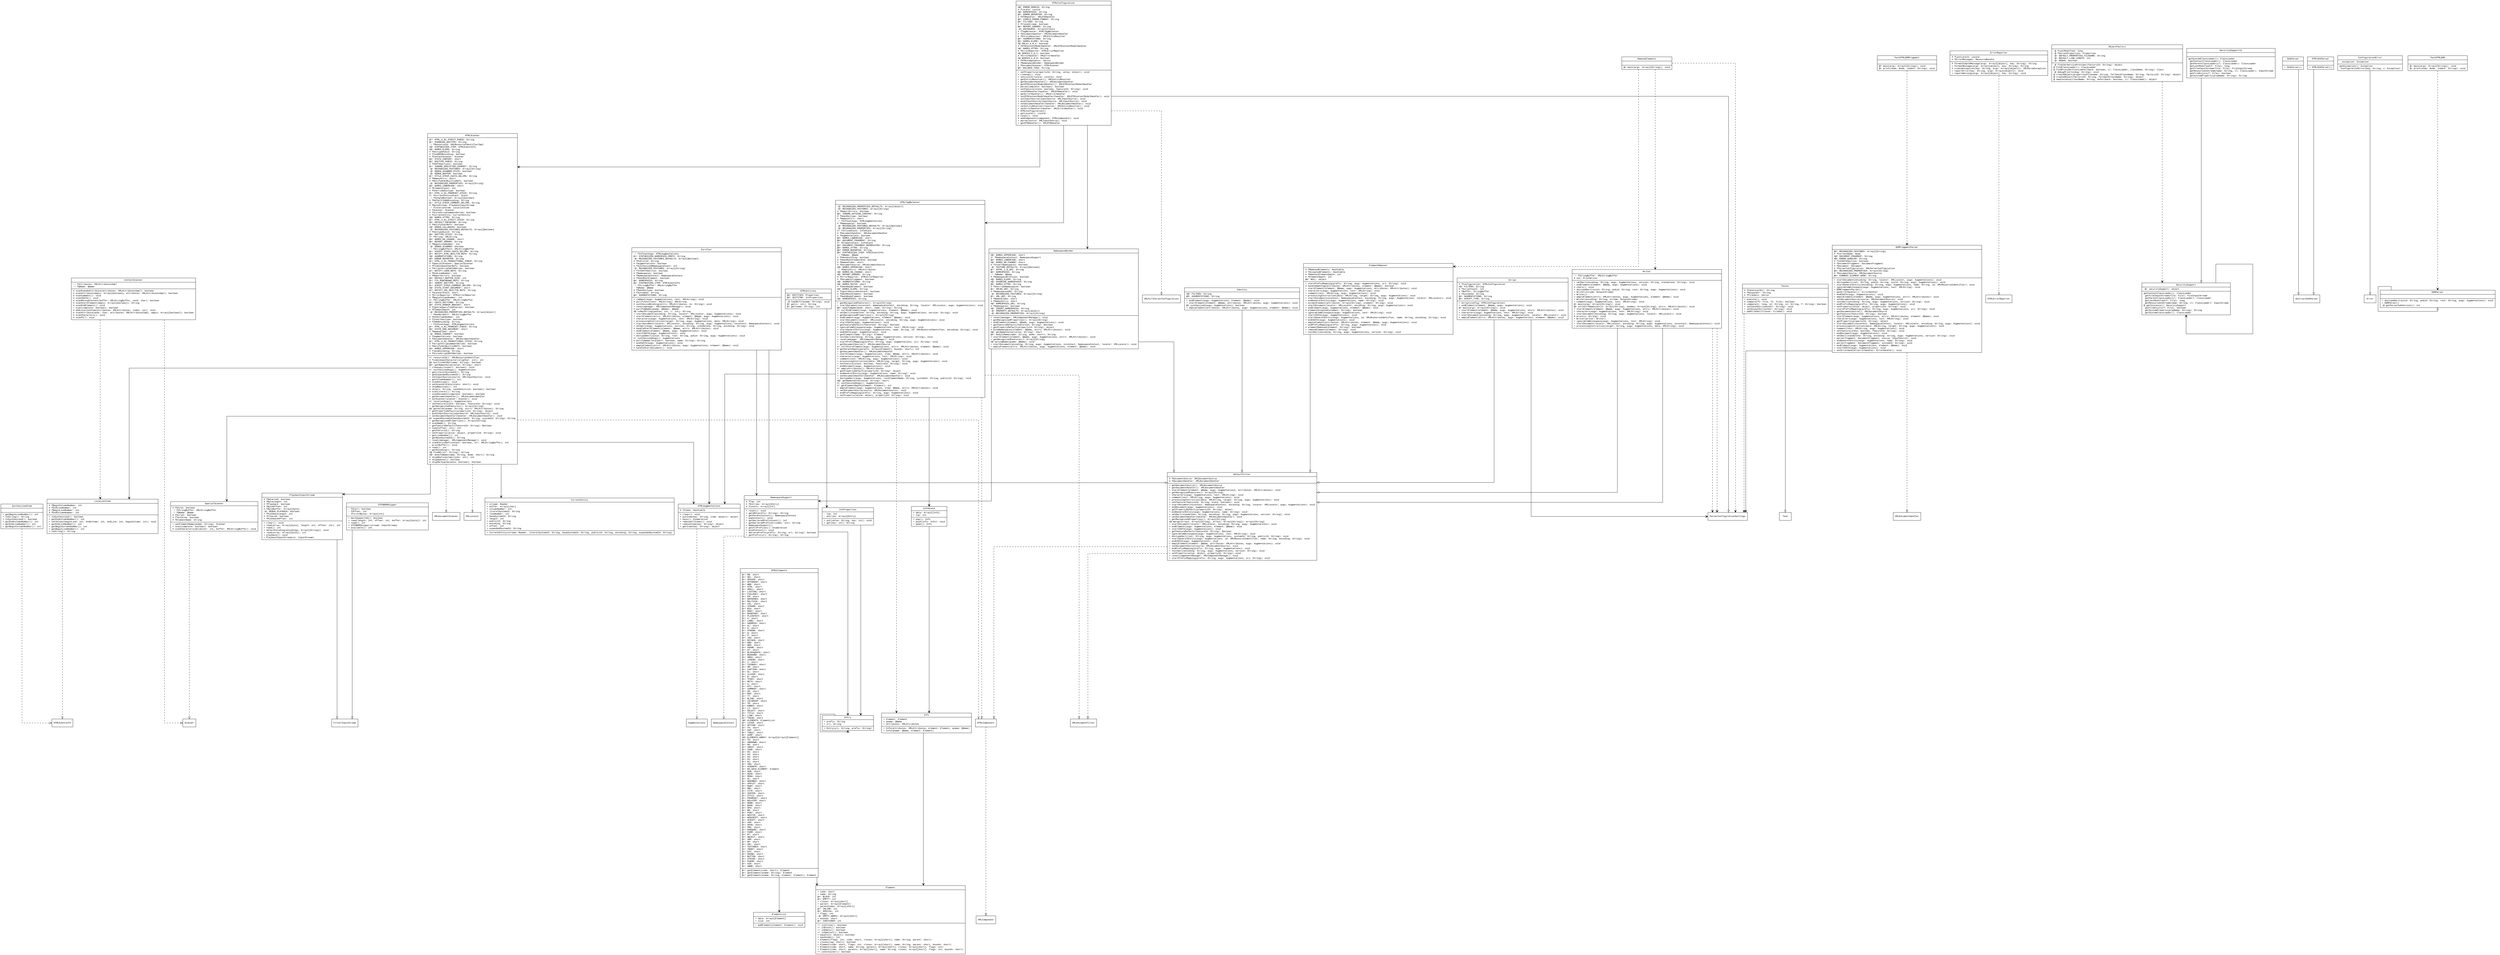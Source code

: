 digraph classes{
fontname = "Courier New"
fontsize = 10
splines=ortho;
node [
fontname = "Courier New"
fontsize = 10
shape = "record"
]
edge [
fontname = "Courier New"
fontsize = 10
]
CurrentEntity [
label = "{CurrentEntity|+ stream: Reader\l+ buffer: Array1[char]\l+ columnNumber: int\l+ literalSystemId: String\l+ lineNumber: int\l+ baseSystemId: String\l+ length: int\l+ publicId: String\l+ encoding: String\l+ offset: int\l+ expandedSystemId: String\l|+ CurrentEntity(stream: Reader, literalSystemId: String, baseSystemId: String, publicId: String, encoding: String, expandedSystemId: String)\l}"
]
Entry [
label = "{Entry|+ value: String\l+ key: int\l+ next: Entry\l|+ Entry(value: String, key: int, next: Entry)\l}"
]
RemoveElements [
label = "{RemoveElements||@+ main(argv: Array1[String]): void\l}"
]
Writer [
label = "{Writer|# fPrintChars: boolean\l# fPrinter: PrintWriter\l@+! NOTIFY_CHAR_REFS: String\l@#! AUGMENTATIONS: String\l# fSeenHttpEquiv: boolean\l# fElementDepth: int\l@+! NOTIFY_HTML_BUILTIN_REFS: String\l# fSeenRootElement: boolean\l#@! FILTERS: String\l# fEncoding: String\l# fNormalize: boolean\l|+ Writer()\l# printStartElement(attributes: XMLAttributes, element: QName): void\l# printEntity(name: String): void\l+ startElement(element: QName, augs: Augmentations, attributes: XMLAttributes): void\l+ characters(augs: Augmentations, text: XMLString): void\l+ comment(text: XMLString, augs: Augmentations): void\l-@ printUsage(): void\l+ startDocument(nscontext: NamespaceContext, encoding: String, locator: XMLLocator, augs: Augmentations): void\l@+ main(argv: Array1[String]): void\l+ Writer(writer: Writer, encoding: String)\l+ endGeneralEntity(augs: Augmentations, name: String): void\l# printEndElement(element: QName): void\l+ endElement(augs: Augmentations, element: QName): void\l+ startDocument(locator: XMLLocator, encoding: String, augs: Augmentations): void\l# printAttributeValue(text: String): void\l+ startGeneralEntity(augs: Augmentations, id: XMLResourceIdentifier, name: String, encoding: String): void\l+ emptyElement(element: QName, attributes: XMLAttributes, augs: Augmentations): void\l+ Writer(outputStream: OutputStream, encoding: String)\l# printCharacters(text: XMLString, normalize: boolean): void\l}"
]
DefaultFilter [
label = "{DefaultFilter|# fDocumentSource: XMLDocumentSource\l# fDocumentHandler: XMLDocumentHandler\l|+ getDocumentSource(): XMLDocumentSource\l+ getDocumentHandler(): XMLDocumentHandler\l+ startElement(element: QName, augs: Augmentations, attributes: XMLAttributes): void\l+ getRecognizedFeatures(): Array1[String]\l+ characters(augs: Augmentations, text: XMLString): void\l+ comment(text: XMLString, augs: Augmentations): void\l+ processingInstruction(data: XMLString, target: String, augs: Augmentations): void\l+ setFeature(featureId: String, state: boolean): void\l+ startDocument(nscontext: NamespaceContext, encoding: String, locator: XMLLocator, augs: Augmentations): void\l+ endDocument(augs: Augmentations): void\l+ getPropertyDefault(propertyId: String): object\l+ endGeneralEntity(augs: Augmentations, name: String): void\l+ xmlDecl(standalone: String, encoding: String, augs: Augmentations, version: String): void\l+ setDocumentHandler(handler: XMLDocumentHandler): void\l+ getRecognizedProperties(): Array1[String]\l#@ merge(array2: Array1[String], array1: Array1[String]): Array1[String]\l+ startDocument(locator: XMLLocator, encoding: String, augs: Augmentations): void\l+ endElement(augs: Augmentations, element: QName): void\l+ startCDATA(augs: Augmentations): void\l+ getFeatureDefault(featureId: String): Boolean\l+ ignorableWhitespace(augs: Augmentations, text: XMLString): void\l+ doctypeDecl(root: String, augs: Augmentations, systemId: String, publicId: String): void\l+ startGeneralEntity(augs: Augmentations, id: XMLResourceIdentifier, name: String, encoding: String): void\l+ endCDATA(augs: Augmentations): void\l+ emptyElement(element: QName, attributes: XMLAttributes, augs: Augmentations): void\l+ setDocumentSource(source: XMLDocumentSource): void\l+ endPrefixMapping(prefix: String, augs: Augmentations): void\l+ textDecl(encoding: String, augs: Augmentations, version: String): void\l+ setProperty(value: object, propertyId: String): void\l+ reset(componentManager: XMLComponentManager): void\l+ startPrefixMapping(prefix: String, augs: Augmentations, uri: String): void\l}"
]
ErrorReporter [
label = "{ErrorReporter|# fLastLocale: Locale\l# fErrorMessages: ResourceBundle\l|# formatSimpleMessage(args: Array1[object], key: String): String\l+ formatMessage(args: Array1[object], key: String): String\l# createException(key: String, args: Array1[object]): XMLParseException\l+ reportError(key: String, args: Array1[object]): void\l+ reportWarning(args: Array1[object], key: String): void\l}"
]
HTMLTagBalancer [
label = "{HTMLTagBalancer|-@! RECOGNIZED_PROPERTIES_DEFAULTS: Array1[object]\l-@! RECOGNIZED_FEATURES: Array1[String]\l# fReportErrors: boolean\l@#! IGNORE_OUTSIDE_CONTENT: String\l# fSeenDoctype: boolean\l# fNamesAttrs: short\l-! fInfosetAugs: HTMLAugmentations\l# fNamespaces: boolean\l-@! RECOGNIZED_FEATURES_DEFAULTS: Array1[Boolean]\l-@! RECOGNIZED_PROPERTIES: Array1[String]\l#! fInlineStack: InfoStack\l# fDocumentHandler: XMLDocumentHandler\l# fAugmentations: boolean\l@#! NAMES_LOWERCASE: short\l@#! DOCUMENT_FRAGMENT: String\l#! fElementStack: InfoStack\l@#! DOCUMENT_FRAGMENT_DEPRECATED: String\l@#! NAMES_ATTRS: String\l@#! ERROR_REPORTER: String\l@#! SYNTHESIZED_ITEM: HTMLEventInfo\l-! fQName: QName\l# fSeenAnything: boolean\l# fSeenRootElementEnd: boolean\l# fNamesElems: short\l# fDocumentSource: XMLDocumentSource\l#@! NAMES_UPPERCASE: short\l-! fEmptyAttrs: XMLAttributes\l#@! NAMES_NO_CHANGE: short\l#@! REPORT_ERRORS: String\l# fErrorReporter: HTMLErrorReporter\l# fDocumentFragment: boolean\l#@! AUGMENTATIONS: String\l#@! NAMES_MATCH: short\l# fSeenHeadElement: boolean\l#@! NAMES_ELEMS: String\l# fIgnoreOutsideContent: boolean\l# fSeenRootElement: boolean\l# fSeenBodyElement: boolean\l#@! NAMESPACES: String\l|+ getRecognizedFeatures(): Array1[String]\l+ startDocument(nscontext: NamespaceContext, encoding: String, locator: XMLLocator, augs: Augmentations): void\l@#! modifyName(mode: short, name: String): String\l#! callEndElement(augs: Augmentations, element: QName): void\l+ xmlDecl(standalone: String, encoding: String, augs: Augmentations, version: String): void\l+ getRecognizedProperties(): Array1[String]\l+ endElement(augs: Augmentations, element: QName): void\l+ startDocument(locator: XMLLocator, encoding: String, augs: Augmentations): void\l+ startCDATA(augs: Augmentations): void\l+ getFeatureDefault(featureId: String): Boolean\l+ ignorableWhitespace(augs: Augmentations, text: XMLString): void\l+ startGeneralEntity(augs: Augmentations, name: String, id: XMLResourceIdentifier, encoding: String): void\l+ endCDATA(augs: Augmentations): void\l# getElement(name: String): Element\l+ textDecl(encoding: String, augs: Augmentations, version: String): void\l+ reset(manager: XMLComponentManager): void\l+ startPrefixMapping(prefix: String, augs: Augmentations, uri: String): void\l+ getDocumentSource(): XMLDocumentSource\l#! callStartElement(augs: Augmentations, attrs: XMLAttributes, element: QName): void\l# getParentDepth(parents: Array1[Element], bounds: short): int\l+ getDocumentHandler(): XMLDocumentHandler\l+ startElement(augs: Augmentations, elem: QName, attrs: XMLAttributes): void\l+ characters(augs: Augmentations, text: XMLString): void\l+ comment(text: XMLString, augs: Augmentations): void\l+ processingInstruction(data: XMLString, target: String, augs: Augmentations): void\l+ setFeature(state: boolean, featureId: String): void\l+ endDocument(augs: Augmentations): void\l#! emptyAttributes(): XMLAttributes\l+ getPropertyDefault(propertyId: String): object\l+ endGeneralEntity(augs: Augmentations, name: String): void\l+ setDocumentHandler(handler: XMLDocumentHandler): void\l+ doctypeDecl(augs: Augmentations, rootElementName: String, systemId: String, publicId: String): void\l#@! getNamesValue(value: String): short\l#! synthesizedAugs(): Augmentations\l#! getElementDepth(element: Element): int\l+ emptyElement(augs: Augmentations, elem: QName, attrs: XMLAttributes): void\l+ setDocumentSource(source: XMLDocumentSource): void\l+ endPrefixMapping(prefix: String, augs: Augmentations): void\l+ setProperty(value: object, propertyId: String): void\l}"
]
ObjectFactory [
label = "{ObjectFactory|-@ fLastModified: long\l-@ fXercesProperties: Properties\l-@! DEFAULT_PROPERTIES_FILENAME: String\l-@! DEFAULT_LINE_LENGTH: int\l-@! DEBUG: boolean\l|-@ findJarServiceProvider(factoryId: String): object\l@ findClassLoader(): ClassLoader\l@ findProviderClass(doFallback: boolean, cl: ClassLoader, className: String): Class\l-@ debugPrintln(msg: String): void\l@ createObject(propertiesFilename: String, fallbackClassName: String, factoryId: String): object\l@ createObject(factoryId: String, fallbackClassName: String): object\l@ newInstance(className: String, doFallback: boolean, cl: ClassLoader): object\l}"
]
SAXParser [
label = "{SAXParser||+ SAXParser()\l}"
]
SecuritySupport12 [
label = "{SecuritySupport12|| getSystemClassLoader(): ClassLoader\l getContextClassLoader(): ClassLoader\l getParentClassLoader(cl: ClassLoader): ClassLoader\l getLastModified(f: File): long\l getFileInputStream(file: File): FileInputStream\l getResourceAsStream(name: String, cl: ClassLoader): InputStream\l getFileExists(f: File): boolean\l getSystemProperty(propName: String): String\l}"
]
Identity [
label = "{Identity|#@! FILTERS: String\l@#! AUGMENTATIONS: String\l|+ endElement(augs: Augmentations, element: QName): void\l+ startElement(element: QName, attributes: XMLAttributes, augs: Augmentations): void\l@# synthesized(augs: Augmentations): boolean\l+ emptyElement(attributes: XMLAttributes, augs: Augmentations, element: QName): void\l}"
]
NamespaceSupport [
label = "{NamespaceSupport|# fTop: int\l# fEntries: Array1[Entry]\l# fLevels: Array1[int]\l|+ reset(): void\l+ getURI(prefix: String): String\l+ getParentContext(): NamespaceContext\l+ popContext(): void\l+ getDeclaredPrefixCount(): int\l+ getDeclaredPrefixAt(index: int): String\l+ NamespaceSupport()\l+ getAllPrefixes(): Enumeration\l+ pushContext(): void\l+ declarePrefix(prefix: String, uri: String): boolean\l+ getPrefix(uri: String): String\l}"
]
InfoStack [
label = "{InfoStack|+ data: Array1[Info]\l+ top: int\l|+ pop(): Info\l+ push(info: Info): void\l+ peek(): Info\l}"
]
NamespaceBinder [
label = "{NamespaceBinder|#@! NAMES_UPPERCASE: short\l#! fNamespaceContext: NamespaceSupport\l@#! NAMES_LOWERCASE: short\l#@! NAMES_NO_CHANGE: short\l# fInsertNamespaces: boolean\l-@! FEATURE_DEFAULTS: Array1[Boolean]\l@+! XHTML_1_0_URI: String\l@#! NAMESPACES: String\l-! fQName: QName\l# fNamespacePrefixes: boolean\l#@! NAMES_ELEMS: String\l#@! OVERRIDE_NAMESPACES: String\l@#! NAMES_ATTRS: String\l# fOverrideNamespaces: boolean\l@+! XMLNS_URI: String\l# fNamespacesURI: String\l-@! RECOGNIZED_FEATURES: Array1[String]\l@+! XML_URI: String\l# fNamesElems: short\l# fNamesAttrs: short\l#@! NAMESPACES_URI: String\l# fNamespaces: boolean\l#@! INSERT_NAMESPACES: String\l-@! PROPERTY_DEFAULTS: Array1[object]\l-@! RECOGNIZED_PROPERTIES: Array1[String]\l|+ reset(manager: XMLComponentManager): void\l+ getRecognizedProperties(): Array1[String]\l+ endElement(element: QName, augs: Augmentations): void\l+ getFeatureDefault(featureId: String): Boolean\l+ getPropertyDefault(propertyId: String): object\l# bindNamespaces(element: QName, attrs: XMLAttributes): void\l#@! getNamesValue(value: String): short\l@#! modifyName(name: String, mode: short): String\l+ startElement(element: QName, augs: Augmentations, attrs: XMLAttributes): void\l+ getRecognizedFeatures(): Array1[String]\l#@ splitQName(qname: QName): void\l+ startDocument(encoding: String, augs: Augmentations, nscontext: NamespaceContext, locator: XMLLocator): void\l+ emptyElement(attrs: XMLAttributes, augs: Augmentations, element: QName): void\l}"
]
PlaybackInputStream [
label = "{PlaybackInputStream|# fDetected: boolean\l# fByteLength: int\l# fPlayback: boolean\l# fByteOffset: int\l# fByteBuffer: Array1[byte]\l-@! DEBUG_PLAYBACK: boolean\l+ fPushbackLength: int\l# fCleared: boolean\l+ fPushbackOffset: int\l|+ clear(): void\l+ read(array: Array1[byte], length: int, offset: int): int\l+ read(): int\l+ detectEncoding(encodings: Array1[String]): void\l+ read(array: Array1[byte]): int\l+ playback(): void\l+ PlaybackInputStream(in: InputStream)\l}"
]
Entry [
label = "{Entry|+ prefix: String\l+ uri: String\l|+ Entry(uri: String, prefix: String)\l}"
]
ConfigurationError [
label = "{ConfigurationError|- exception: Exception\l| getException(): Exception\l ConfigurationError(msg: String, x: Exception)\l}"
]
Info [
label = "{Info|+ element: Element\l+ qname: QName\l+ attributes: XMLAttributes\l|+ Info(attributes: XMLAttributes, element: Element, qname: QName)\l+ Info(qname: QName, element: Element)\l}"
]
DOMFragmentParser [
label = "{DOMFragmentParser|@#! RECOGNIZED_FEATURES: Array1[String]\l# fCurrentNode: Node\l#@! DOCUMENT_FRAGMENT: String\l#@! ERROR_HANDLER: String\l# fInCDATASection: boolean\l# fDocumentFragment: DocumentFragment\l# fDocument: Document\l# fParserConfiguration: XMLParserConfiguration\l@#! RECOGNIZED_PROPERTIES: Array1[String]\l# fDocumentSource: XMLDocumentSource\l@#! CURRENT_ELEMENT_NODE: String\l|+ startDocument(encoding: String, locator: XMLLocator, augs: Augmentations): void\l+ doctypeDecl(root: String, pubid: String, sysid: String, augs: Augmentations): void\l+ startGeneralEntity(encoding: String, augs: Augmentations, name: String, id: XMLResourceIdentifier): void\l+ ignorableWhitespace(augs: Augmentations, text: XMLString): void\l+ DOMFragmentParser()\l+ getErrorHandler(): ErrorHandler\l+ endCDATA(augs: Augmentations): void\l+ emptyElement(element: QName, augs: Augmentations, attrs: XMLAttributes): void\l+ setDocumentSource(source: XMLDocumentSource): void\l+ textDecl(encoding: String, augs: Augmentations, version: String): void\l+ endPrefixMapping(prefix: String, augs: Augmentations): void\l+ setProperty(value: object, propertyId: String): void\l+ startPrefixMapping(prefix: String, augs: Augmentations, uri: String): void\l+ getDocumentSource(): XMLDocumentSource\l+ getFeature(featureId: String): boolean\l+ startElement(augs: Augmentations, attrs: XMLAttributes, element: QName): void\l+ characters(augs: Augmentations, text: XMLString): void\l+ getProperty(propertyId: String): object\l+ startDocument(nscontext: NamespaceContext, locator: XMLLocator, encoding: String, augs: Augmentations): void\l+ processingInstruction(data: XMLString, target: String, augs: Augmentations): void\l+ comment(text: XMLString, augs: Augmentations): void\l+ setFeature(state: boolean, featureId: String): void\l+ endDocument(augs: Augmentations): void\l+ xmlDecl(standalone: String, encoding: String, augs: Augmentations, version: String): void\l+ parse(fragment: DocumentFragment, source: InputSource): void\l+ endGeneralEntity(augs: Augmentations, name: String): void\l+ parse(fragment: DocumentFragment, systemId: String): void\l+ endElement(augs: Augmentations, element: QName): void\l+ startCDATA(augs: Augmentations): void\l+ setErrorHandler(errorHandler: ErrorHandler): void\l}"
]
HTMLSAXParser [
label = "{HTMLSAXParser||+ HTMLSAXParser()\l}"
]
SynthesizedItem [
label = "{SynthesizedItem||+ getBeginLineNumber(): int\l+ toString(): String\l+ isSynthesized(): boolean\l+ getEndColumnNumber(): int\l+ getEndLineNumber(): int\l+ getBeginColumnNumber(): int\l}"
]
HTMLElements [
label = "{HTMLElements|@+! RB: short\l@+! DEL: short\l@+! SPACER: short\l@+! OPTGROUP: short\l@+! WBR: short\l@+! HTML: short\l@+! SMALL: short\l@+! LISTING: short\l@+! FIELDSET: short\l@+! EM: short\l@+! NOFRAMES: short\l@+! MULTICOL: short\l@+! COL: short\l@+! IFRAME: short\l@+! BIG: short\l@+! BODY: short\l@+! BASEFONT: short\l@+! PLAINTEXT: short\l@+! U: short\l@+! LABEL: short\l@+! ADDRESS: short\l@+! UL: short\l@+! S: short\l@+! STRONG: short\l@+! Q: short\l@+! P: short\l@+! INS: short\l@+! KEYGEN: short\l@+! KBD: short\l@+! BDO: short\l@+! FRAME: short\l@+! DT: short\l@+! BLOCKQUOTE: short\l@+! BGSOUND: short\l@+! AREA: short\l@+! LEGEND: short\l@+! I: short\l@+! ISINDEX: short\l@+! HR: short\l@+! CAPTION: short\l@+! DL: short\l@+! ILAYER: short\l@+! B: short\l@+! TFOOT: short\l@+! META: short\l@+! A: short\l@+! RTC: short\l@+! COMMENT: short\l@+! DD: short\l@+! MAP: short\l@+! TT: short\l@+! BLINK: short\l@+! COLGROUP: short\l@+! TR: short\l@+! EMBED: short\l@+! LI: short\l@+! SELECT: short\l@+! TITLE: short\l@+! LINK: short\l@+! THEAD: short\l#@! ELEMENTS: ElementList\l@+! LAYER: short\l@+! OPTION: short\l@+! TH: short\l@+! SUP: short\l@+! TABLE: short\l@+! SAMP: short\l#@! ELEMENTS_ARRAY: Array2[Array1[Element]]\l@+! TD: short\l@+! UNKNOWN: short\l@+! H6: short\l@+! INPUT: short\l@+! CODE: short\l@+! H5: short\l@+! H4: short\l@+! H3: short\l@+! H2: short\l@+! H1: short\l@+! IMG: short\l@+! ACRONYM: short\l@+! NO_SUCH_ELEMENT: Element\l@+! SUB: short\l@+! HEAD: short\l@+! MENU: short\l@+! OL: short\l@+! NOEMBED: short\l@+! APPLET: short\l@+! RUBY: short\l@+! RBC: short\l@+! CITE: short\l@+! CENTER: short\l@+! STYLE: short\l@+! FRAMESET: short\l@+! NOLAYER: short\l@+! NOBR: short\l@+! BASE: short\l@+! DFN: short\l@+! BR: short\l@+! FONT: short\l@+! NEXTID: short\l@+! NOSCRIPT: short\l@+! SCRIPT: short\l@+! VAR: short\l@+! SPAN: short\l@+! PRE: short\l@+! MARQUEE: short\l@+! FORM: short\l@+! RT: short\l@+! OBJECT: short\l@+! XMP: short\l@+! RP: short\l@+! XML: short\l@+! TEXTAREA: short\l@+! TBODY: short\l@+! DIV: short\l@+! SOUND: short\l@+! BUTTON: short\l@+! STRIKE: short\l@+! PARAM: short\l@+! DIR: short\l@+! ABBR: short\l|@+! getElement(code: short): Element\l@+! getElement(ename: String): Element\l@+! getElement(ename: String, element: Element): Element\l}"
]
LocationItem [
label = "{LocationItem|# fBeginColumnNumber: int\l# fEndLineNumber: int\l# fBeginLineNumber: int\l# fEndColumnNumber: int\l|+ isSynthesized(): boolean\l+ getEndColumnNumber(): int\l+ setValues(beginLine: int, endColumn: int, endLine: int, beginColumn: int): void\l+ getEndLineNumber(): int\l+ getBeginColumnNumber(): int\l+ getBeginLineNumber(): int\l+ toString(): String\l}"
]
ElementRemover [
label = "{ElementRemover|# fRemovedElements: Hashtable\l# fAcceptedElements: Hashtable\l# fRemovalElementDepth: int\l# fElementDepth: int\l@#! NULL: object\l|+ startPrefixMapping(prefix: String, augs: Augmentations, uri: String): void\l# handleOpenTag(attributes: XMLAttributes, element: QName): boolean\l+ startElement(element: QName, augs: Augmentations, attributes: XMLAttributes): void\l+ characters(augs: Augmentations, text: XMLString): void\l+ comment(text: XMLString, augs: Augmentations): void\l+ processingInstruction(data: XMLString, target: String, augs: Augmentations): void\l+ startDocument(nscontext: NamespaceContext, encoding: String, augs: Augmentations, locator: XMLLocator): void\l+ endGeneralEntity(augs: Augmentations, name: String): void\l+ acceptElement(attributes: Array1[String], element: String): void\l+ startDocument(locator: XMLLocator, encoding: String, augs: Augmentations): void\l+ endElement(augs: Augmentations, element: QName): void\l# elementAccepted(element: String): boolean\l+ ignorableWhitespace(augs: Augmentations, text: XMLString): void\l+ startCDATA(augs: Augmentations): void\l+ startGeneralEntity(augs: Augmentations, id: XMLResourceIdentifier, name: String, encoding: String): void\l+ endCDATA(augs: Augmentations): void\l+ emptyElement(attributes: XMLAttributes, element: QName, augs: Augmentations): void\l+ endPrefixMapping(prefix: String, augs: Augmentations): void\l# elementRemoved(element: String): boolean\l+ removeElement(element: String): void\l+ textDecl(encoding: String, augs: Augmentations, version: String): void\l}"
]
HTMLAugmentations [
label = "{HTMLAugmentations|# fItems: Hashtable\l|+ clear(): void\l+ putItem(key: String, item: object): object\l+ keys(): Enumeration\l+ removeAllItems(): void\l+ removeItem(key: String): object\l+ getItem(key: String): object\l}"
]
DOMParser [
label = "{DOMParser||+ doctypeDecl(sysid: String, pubid: String, root: String, augs: Augmentations): void\l+ DOMParser()\l-@ getParserSubVersion(): int\l}"
]
HTMLEntities [
label = "{HTMLEntities|@#! ENTITIES: Properties\l@#! SEITITNE: IntProperties\l|-@ load0(filename: String): void\l@+ get(c: int): String\l@+ get(name: String): int\l}"
]
ElementList [
label = "{ElementList|+ data: Array1[Element]\l+ size: int\l|+ addElement(element: Element): void\l}"
]
HTMLConfiguration [
label = "{HTMLConfiguration|#@! ERROR_DOMAIN: String\l# fLocale: Locale\l#@! NAMESPACES: String\l@#! ERROR_REPORTER: String\l# fDTDHandler: XMLDTDHandler\l@#! SIMPLE_ERROR_FORMAT: String\l@#! FILTERS: String\l# fCloseStream: boolean\l@#! REPORT_ERRORS: String\l-@! DOCSOURCE: Array1[Class]\l# fTagBalancer: HTMLTagBalancer\l# fDocumentHandler: XMLDocumentHandler\l# fEntityResolver: XMLEntityResolver\l@#! AUGMENTATIONS: String\l@#! NAMES_ELEMS: String\l#@ XML4J_4_0_x: boolean\l# fDTDContentModelHandler: XMLDTDContentModelHandler\l#@! NAMES_ATTRS: String\l# fErrorReporter: HTMLErrorReporter\l#@ XERCES_2_0_1: boolean\l# fErrorHandler: XMLErrorHandler\l#@ XERCES_2_0_0: boolean\l# fHTMLComponents: Vector\l# fNamespaceBinder: NamespaceBinder\l# fDocumentScanner: HTMLScanner\l@#! BALANCE_TAGS: String\l|+ setProperty(propertyId: String, value: object): void\l+ cleanup(): void\l+ setLocale(locale: Locale): void\l+ getEntityResolver(): XMLEntityResolver\l+ getDocumentHandler(): XMLDocumentHandler\l+ getDTDContentModelHandler(): XMLDTDContentModelHandler\l+ parse(complete: boolean): boolean\l+ setFeature(state: boolean, featureId: String): void\l+ setDTDHandler(handler: XMLDTDHandler): void\l+ getErrorHandler(): XMLErrorHandler\l+ setDTDContentModelHandler(handler: XMLDTDContentModelHandler): void\l+ setInputSource(inputSource: XMLInputSource): void\l+ pushInputSource(inputSource: XMLInputSource): void\l+ setDocumentHandler(handler: XMLDocumentHandler): void\l+ setEntityResolver(resolver: XMLEntityResolver): void\l+ setErrorHandler(handler: XMLErrorHandler): void\l+ HTMLConfiguration()\l+ getLocale(): Locale\l# reset(): void\l# addComponent(component: HTMLComponent): void\l+ parse(source: XMLInputSource): void\l+ getDTDHandler(): XMLDTDHandler\l}"
]
UTF8BOMSkipper [
label = "{UTF8BOMSkipper|- fStart: boolean\l- fOffset: int\l- fFirst3Bytes: Array1[int]\l|+ markSupported(): boolean\l+ read(length: int, offset: int, buffer: Array1[byte]): int\l+ read(): int\l+ UTF8BOMSkipper(stream: InputStream)\l+ available(): int\l}"
]
Element [
label = "{Element|+ code: short\l+ name: String\l@+! BLOCK: int\l@+! EMPTY: int\l+ closes: Array1[short]\l+ parent: Array1[Element]\l+ parentCodes: Array1[short]\l@+! INLINE: int\l@+! SPECIAL: int\l+ flags: int\l-@! EMPTY_ARRAY: Array1[short]\l+ bounds: short\l@+! CONTAINER: int\l|+! isInline(): boolean\l+! isBlock(): boolean\l+! isEmpty(): boolean\l+! isSpecial(): boolean\l+ equals(o: object): boolean\l+ hashCode(): int\l+ Element(flags: int, code: short, closes: Array1[short], name: String, parent: short)\l+ closes(tag: short): boolean\l+ Element(code: short, flags: int, closes: Array1[short], name: String, parent: short, bounds: short)\l+ Element(code: short, name: String, parents: Array1[short], closes: Array1[short], flags: int)\l+ Element(code: short, parents: Array1[short], name: String, closes: Array1[short], flags: int, bounds: short)\l+! isContainer(): boolean\l}"
]
TestHTMLDOMFragment [
label = "{TestHTMLDOMFragment||@+ main(argv: Array1[String]): void\l@+ print(node: Node, indent: String): void\l}"
]
SecuritySupport [
label = "{SecuritySupport|-@! securitySupport: object\l| getContextClassLoader(): ClassLoader\l getFileInputStream(file: File): FileInputStream\l getParentClassLoader(cl: ClassLoader): ClassLoader\l getLastModified(f: File): long\l getResourceAsStream(name: String, cl: ClassLoader): InputStream\l@ getInstance(): SecuritySupport\l getFileExists(f: File): boolean\l getSystemProperty(propName: String): String\l getSystemClassLoader(): ClassLoader\l}"
]
Writer [
label = "{Writer|-! fStringBuffer: XMLStringBuffer\l# out: PrintWriter\l|+ xmlDecl(encoding: String, augs: Augmentations, version: String, standalone: String): void\l+ endElement(element: QName, augs: Augmentations): void\l# chars(): void\l+ doctypeDecl(sysid: String, pubid: String, root: String, augs: Augmentations): void\l+ Writer(stream: OutputStream)\l+ Writer()\l+ emptyElement(attrs: XMLAttributes, augs: Augmentations, element: QName): void\l+ Writer(encoding: String, stream: OutputStream)\l+ comment(augs: Augmentations, text: XMLString): void\l@+ main(argv: Array1[String]): void\l@# sortAttrNames(auris: Array1[String], anames: Array1[String], attrs: XMLAttributes): void\l+ startElement(element: QName, augs: Augmentations, attrs: XMLAttributes): void\l+ characters(augs: Augmentations, text: XMLString): void\l+ startDocument(encoding: String, augs: Augmentations, locator: XMLLocator): void\l# print(s: String): void\l+ Writer(writer: Writer)\l+ ignorableWhitespace(augs: Augmentations, text: XMLString): void\l+ startDocument(locator: XMLLocator, encoding: String, augs: Augmentations, nscontext: NamespaceContext): void\l+ processingInstruction(target: String, augs: Augmentations, data: XMLString): void\l}"
]
Script [
label = "{Script|# fConfiguration: HTMLConfiguration\l#@! FILTERS: String\l# fScriptCount: int\l# fBuffer: StringBuffer\l# fSystemId: String\l@#! AUGMENTATIONS: String\l@#! SCRIPT_TYPE: String\l|+ Script(config: HTMLConfiguration)\l+ endElement(element: QName, augs: Augmentations): void\l@+ main(argv: Array1[String]): void\l+ startElement(element: QName, augs: Augmentations, attrs: XMLAttributes): void\l+ characters(augs: Augmentations, text: XMLString): void\l+ startDocument(encoding: String, augs: Augmentations, locator: XMLLocator): void\l+ emptyElement(attrs: XMLAttributes, augs: Augmentations, element: QName): void\l}"
]
HTMLScanner [
label = "{HTMLScanner|@+! HTML_4_01_STRICT_PUBID: String\l@+! OVERRIDE_DOCTYPE: String\l-! fResourceId: XMLResourceIdentifierImpl\l#@! SYNTHESIZED_ITEM: HTMLEventInfo\l#@! NAMES_ELEMS: String\l# fDoctypePubid: String\l# fIso8859Encoding: boolean\l# fContentScanner: Scanner\l@#! STATE_CONTENT: short\l@#! DOCTYPE_PUBID: String\l# fCDATASections: boolean\l@+! IGNORE_SPECIFIED_CHARSET: String\l-@! RECOGNIZED_FEATURES: Array1[String]\l-@! DEBUG_SCANNER_STATE: boolean\l-@! DEBUG_BUFFER: boolean\l@+! STYLE_STRIP_CDATA_DELIMS: String\l# fNamesAttrs: short\l# fNotifyHtmlBuiltinRefs: boolean\l-@! RECOGNIZED_PROPERTIES: Array1[String]\l@#! NAMES_LOWERCASE: short\l# fElementCount: int\l# fOverrideDoctype: boolean\l@+! HTML_4_01_FRAMESET_SYSID: String\l#! fCurrentEntityStack: Stack\l-! fSingleBoolean: Array1[boolean]\l# fDefaultIANAEncoding: String\l@+! STYLE_STRIP_COMMENT_DELIMS: String\l# fByteStream: PlaybackInputStream\l-! fLocationItem: LocationItem\l# fScanner: Scanner\l# fStyleStripCommentDelims: boolean\l# fCurrentEntity: CurrentEntity\l#@! NAMES_ATTRS: String\l@+! HTML_4_01_STRICT_SYSID: String\l@#! DEFAULT_ENCODING: String\l# fNotifyCharRefs: boolean\l#@! DEBUG_CALLBACKS: boolean\l-@! RECOGNIZED_FEATURES_DEFAULTS: Array1[Boolean]\l# fDoctypeSysid: String\l@#! DOCTYPE_SYSID: String\l#! fString: XMLString\l@#! NAMES_NO_CHANGE: short\l@#! REPORT_ERRORS: String\l# fBeginLineNumber: int\l-@! DEBUG_SCANNER: boolean\l-! fStringBuffer2: XMLStringBuffer\l@+! SCRIPT_STRIP_CDATA_DELIMS: String\l@+! NOTIFY_HTML_BUILTIN_REFS: String\l#@! AUGMENTATIONS: String\l@#! ERROR_REPORTER: String\l@+! HTML_4_01_TRANSITIONAL_PUBID: String\l# fSpecialScanner: SpecialScanner\l# fFixWindowsCharRefs: boolean\l# fScriptStripCDATADelims: boolean\l@+! NOTIFY_CHAR_REFS: String\l# fEndLineNumber: int\l# fReportErrors: boolean\l@#! DEFAULT_BUFFER_SIZE: int\l@+! FIX_MSWINDOWS_REFS: String\l@+! INSERT_DOCTYPE: String\l@+! SCRIPT_STRIP_COMMENT_DELIMS: String\l#@! STATE_START_DOCUMENT: short\l@+! NOTIFY_XML_BUILTIN_REFS: String\l# fScannerState: short\l# fErrorReporter: HTMLErrorReporter\l# fBeginColumnNumber: int\l#! fStringBuffer: XMLStringBuffer\l@+! CDATA_SECTIONS: String\l@#! STATE_MARKUP_BRACKET: short\l# fIgnoreSpecifiedCharset: boolean\l# fElementDepth: int\l-@! RECOGNIZED_PROPERTIES_DEFAULTS: Array1[object]\l-! fNonNormAttr: XMLStringBuffer\l# fEndColumnNumber: int\l# fInsertDoctype: boolean\l# fIANAEncoding: String\l-! fInfosetAugs: HTMLAugmentations\l@+! HTML_4_01_FRAMESET_PUBID: String\l@#! STATE_END_DOCUMENT: short\l# fNamesElems: short\l-@! DEBUG_CHARSET: boolean\l# fAugmentations: boolean\l# fDocumentHandler: XMLDocumentHandler\l@+! HTML_4_01_TRANSITIONAL_SYSID: String\l# fScriptStripCommentDelims: boolean\l# fNotifyXmlBuiltinRefs: boolean\l@#! NAMES_UPPERCASE: short\l# fJavaEncoding: String\l# fStyleStripCDATADelims: boolean\l|#! resourceId(): XMLResourceIdentifier\l# fixWindowsCharacter(origChar: int): int\l@# builtinXmlRef(name: String): boolean\l@#! getNamesValue(value: String): short\l+ cleanup(closeall: boolean): void\l#! synthesizedAugs(): Augmentations\l+ getLiteralSystemId(): String\l+ getExpandedSystemId(): String\l+ setInputSource(source: XMLInputSource): void\l+ getColumnNumber(): int\l# scanDoctype(): void\l# setScannerState(state: short): void\l# skipNewlines(): int\l# skip(s: String, caseSensitive: boolean): boolean\l# scanLiteral(): String\l+ scanDocument(complete: boolean): boolean\l+ getDocumentHandler(): XMLDocumentHandler\l# setScanner(scanner: Scanner): void\l#! locationAugs(): Augmentations\l+ setFeature(state: boolean, featureId: String): void\l+ getRecognizedFeatures(): Array1[String]\l@# getValue(aname: String, attrs: XMLAttributes): String\l+ getPropertyDefault(propertyId: String): object\l+ pushInputSource(inputSource: XMLInputSource): void\l+ setDocumentHandler(handler: XMLDocumentHandler): void\l@+ expandSystemId(baseSystemId: String, systemId: String): String\l+ getRecognizedProperties(): Array1[String]\l# scanName(): String\l+ getFeatureDefault(featureId: String): Boolean\l# load(offset: int): int\l+ getPublicId(): String\l+ setProperty(value: object, propertyId: String): void\l+ getLineNumber(): int\l+ getBaseSystemId(): String\l+ reset(manager: XMLComponentManager): void\l# scanEntityRef(content: boolean, str: XMLStringBuffer): int\l- printBuffer(): void\l# read(): int\l+ getEncoding(): String\l#@ fixURI(str: String): String\l#@! modifyName(name: String, mode: short): String\l# skipNewlines(maxlines: int): int\l# skipSpaces(): boolean\l# skipMarkup(balance: boolean): boolean\l}"
]
Tester [
label = "{Tester|# fCanonicalDir: String\l# fOutputDir: String\l# fFileSets: Vector\l|+ execute(): void\l# compare(f2: File, f1: File): boolean\l# compare(n: long, s2: String, s1: String, f: String): boolean\l+ setCanonDir(canondir: String): void\l+ setOutputDir(outdir: String): void\l+ addFileSet(fileset: FileSet): void\l}"
]
IntProperties [
label = "{IntProperties|- top: int\l- entries: Array1[Entry]\l|+ put(value: String, key: int): void\l+ get(key: int): String\l}"
]
Purifier [
label = "{Purifier|-! fInfosetAugs: HTMLAugmentations\l@+! SYNTHESIZED_NAMESPACE_PREFX: String\l-@! RECOGNIZED_FEATURES_DEFAULTS: Array1[Boolean]\l# fPublicId: String\l# fAugmentations: boolean\l# fSynthesizedNamespaceCount: int\l-@! RECOGNIZED_FEATURES: Array1[String]\l# fInCDATASection: boolean\l# fNamespaces: boolean\l# fNamespaceContext: NamespaceContext\l# fSeenRootElement: boolean\l@#! NAMESPACES: String\l@#! SYNTHESIZED_ITEM: HTMLEventInfo\l-! fStringBuffer: XMLStringBuffer\l- fQName: QName\l# fSeenDoctype: boolean\l# fSystemId: String\l@#! AUGMENTATIONS: String\l|+ comment(augs: Augmentations, text: XMLString): void\l# purifyText(text: XMLString): XMLString\l# synthesizeBinding(attrs: XMLAttributes, ns: String): void\l+ reset(manager: XMLComponentManager): void\l# purifyQName(qname: QName): QName\l#@ toHexString(padlen: int, c: int): String\l+ startDocument(encoding: String, locator: XMLLocator, augs: Augmentations): void\l+ startElement(attrs: XMLAttributes, element: QName, augs: Augmentations): void\l+ characters(augs: Augmentations, text: XMLString): void\l+ processingInstruction(target: String, augs: Augmentations, data: XMLString): void\l+ startDocument(locator: XMLLocator, encoding: String, augs: Augmentations, nscontext: NamespaceContext): void\l+ xmlDecl(augs: Augmentations, version: String, standalone: String, encoding: String): void\l# handleStartElement(element: QName, attrs: XMLAttributes): void\l+ endElement(element: QName, augs: Augmentations): void\l+ startCDATA(augs: Augmentations): void\l+ doctypeDecl(sysid: String, root: String, pubid: String, augs: Augmentations): void\l#! synthesizedAugs(): Augmentations\l# purifyName(localpart: boolean, name: String): String\l+ endCDATA(augs: Augmentations): void\l+ emptyElement(attrs: XMLAttributes, augs: Augmentations, element: QName): void\l# handleStartDocument(): void\l}"
]
TestHTMLDOM [
label = "{TestHTMLDOM||@+ main(argv: Array1[String]): void\l@+ print(node: Node, indent: String): void\l}"
]
ContentScanner [
label = "{ContentScanner|-! fAttributes: XMLAttributesImpl\l-! fQName: QName\l|# scanPseudoAttribute(attributes: XMLAttributesImpl): boolean\l# scanAttribute(empty: Array1[boolean], attributes: XMLAttributesImpl): boolean\l# scanComment(): void\l# scanCDATA(): void\l# scanMarkupContent(buffer: XMLStringBuffer, cend: char): boolean\l# scanStartElement(empty: Array1[boolean]): String\l# scanEndElement(): void\l+ scan(complete: boolean): boolean\l# addLocationItem(attributes: XMLAttributes, index: int): void\l# scanAttribute(endc: char, attributes: XMLAttributesImpl, empty: Array1[boolean]): boolean\l# scanCharacters(): void\l# scanPI(): void\l}"
]
SpecialScanner [
label = "{SpecialScanner|# fStyle: boolean\l-! fStringBuffer: XMLStringBuffer\l-! fQName: QName\l# fScript: boolean\l# fTextarea: boolean\l# fElementName: String\l|+ setElementName(ename: String): Scanner\l+ scan(complete: boolean): boolean\l# scanCharacters(delimiter: int, buffer: XMLStringBuffer): void\l}"
]
edge[arrowhead = "empty"; style = "dashed"]
ErrorReporter -> HTMLErrorReporter;
NamespaceSupport -> NamespaceContext;
HTMLAugmentations -> Augmentations;
DefaultFilter -> XMLDocumentFilter;
HTMLTagBalancer -> XMLDocumentFilter;
DOMFragmentParser -> XMLDocumentHandler;
LocationItem -> HTMLEventInfo;
HTMLConfiguration -> XMLPullParserConfiguration;
HTMLScanner -> XMLDocumentScanner;
ContentScanner -> Scanner;
SpecialScanner -> Scanner;
DefaultFilter -> HTMLComponent;
HTMLTagBalancer -> HTMLComponent;
HTMLScanner -> XMLLocator;
HTMLComponent -> XMLComponent;
SynthesizedItem -> HTMLEventInfo;
HTMLScanner -> HTMLComponent;
edge[arrowhead = "empty"; style= "solid"]
Tester -> Task;
SAXParser -> AbstractSAXParser;
Purifier -> DefaultFilter;
SecuritySupport12 -> SecuritySupport;
HTMLConfiguration -> ParserConfigurationSettings;
UTF8BOMSkipper -> FilterInputStream;
PlaybackInputStream -> FilterInputStream;
HTMLSAXParser -> AbstractSAXParser;
ConfigurationError -> Error;
Writer -> DefaultFilter;
DOMParser -> DOMParser;
ElementRemover -> DefaultFilter;
NamespaceBinder -> DefaultFilter;
Identity -> DefaultFilter;
Script -> DefaultFilter;
Writer -> DefaultFilter;
edge[arrowhead = "open"; style = "solid"]
IntProperties -> Entry;
NamespaceSupport -> Entry;
HTMLConfiguration -> NamespaceBinder;
DOMFragmentParser -> ParserConfigurationSettings;
HTMLTagBalancer -> HTMLAugmentations;
HTMLScanner -> SpecialScanner;
HTMLConfiguration -> HTMLTagBalancer;
HTMLScanner -> PlaybackInputStream;
Script -> ParserConfigurationSettings;
InfoStack -> Info;
HTMLElements -> Element;
Purifier -> NamespaceSupport;
HTMLElements -> ElementList;
HTMLConfiguration -> HTMLScanner;
HTMLEntities -> IntProperties;
HTMLScanner -> LocationItem;
Purifier -> HTMLAugmentations;
Info -> Element;
HTMLTagBalancer -> InfoStack;
HTMLScanner -> HTMLAugmentations;
HTMLScanner -> CurrentEntity;
NamespaceBinder -> NamespaceSupport;
SecuritySupport -> SecuritySupport;
Entry -> Entry;
edge[arrowhead = "open"; style = "dashed"]
Tester -> ParserConfigurationSettings;
TestHTMLDOM -> DOMParser;
RemoveElements -> ElementRemover;
TestHTMLDOMFragment -> DOMFragmentParser;
ObjectFactory -> SecuritySupport;
HTMLTagBalancer -> Info;
ContentScanner -> LocationItem;
Writer -> ParserConfigurationSettings;
RemoveElements -> ParserConfigurationSettings;
RemoveElements -> Writer;
Writer -> ParserConfigurationSettings;
}